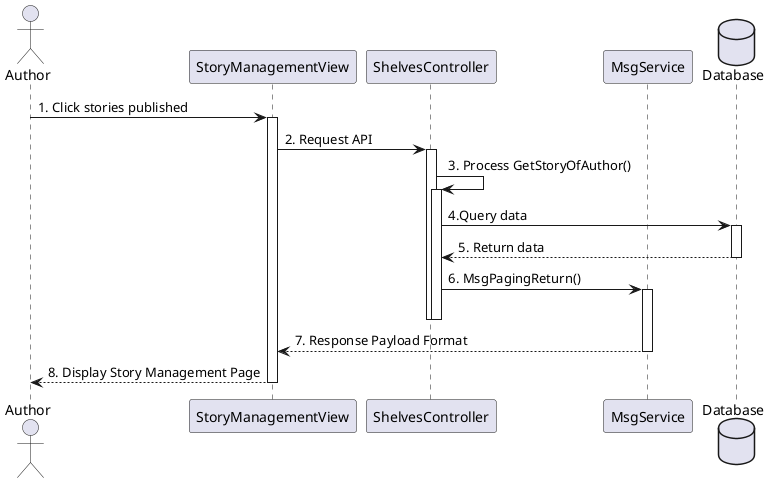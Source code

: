 @startuml
actor       Author       as user
participant StoryManagementView as view

participant ShelvesController as shelves

participant MsgService as msgService
database    Database as db

user -> view ++: 1. Click stories published
view -> shelves ++ : 2. Request API
shelves -> shelves ++ : 3. Process GetStoryOfAuthor()
shelves -> db ++ : 4.Query data
db --> shelves -- : 5. Return data
shelves -> msgService ++-- : 6. MsgPagingReturn()
deactivate shelves
msgService --> view -- : 7. Response Payload Format

view --> user -- : 8. Display Story Management Page
@enduml


